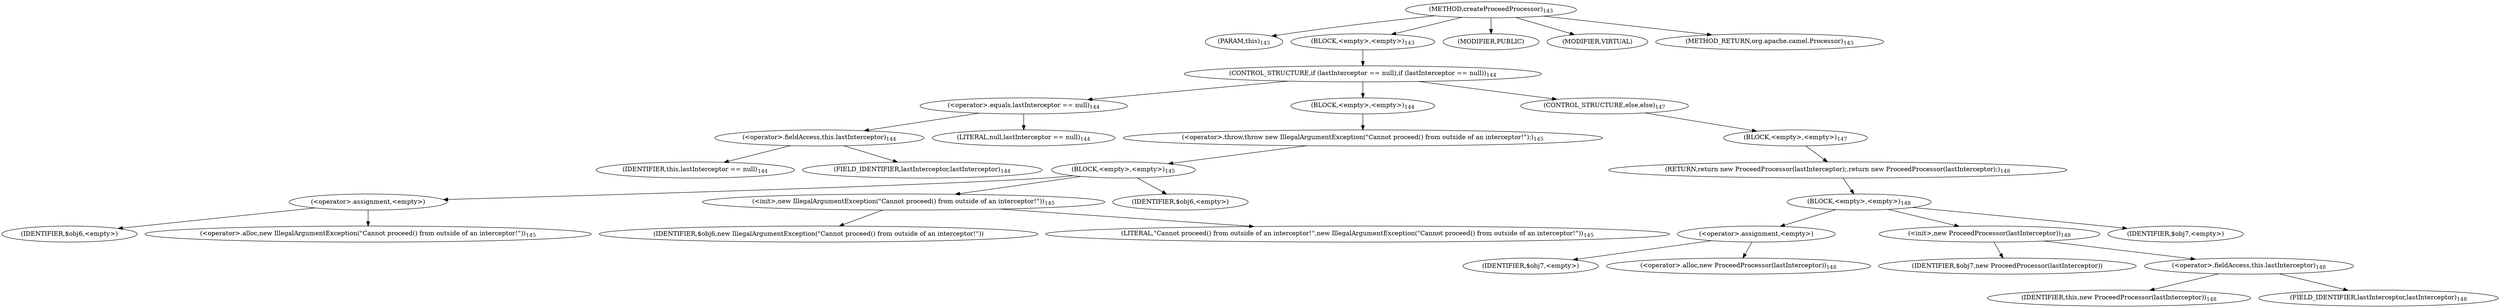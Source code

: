 digraph "createProceedProcessor" {  
"329" [label = <(METHOD,createProceedProcessor)<SUB>143</SUB>> ]
"330" [label = <(PARAM,this)<SUB>143</SUB>> ]
"331" [label = <(BLOCK,&lt;empty&gt;,&lt;empty&gt;)<SUB>143</SUB>> ]
"332" [label = <(CONTROL_STRUCTURE,if (lastInterceptor == null),if (lastInterceptor == null))<SUB>144</SUB>> ]
"333" [label = <(&lt;operator&gt;.equals,lastInterceptor == null)<SUB>144</SUB>> ]
"334" [label = <(&lt;operator&gt;.fieldAccess,this.lastInterceptor)<SUB>144</SUB>> ]
"335" [label = <(IDENTIFIER,this,lastInterceptor == null)<SUB>144</SUB>> ]
"336" [label = <(FIELD_IDENTIFIER,lastInterceptor,lastInterceptor)<SUB>144</SUB>> ]
"337" [label = <(LITERAL,null,lastInterceptor == null)<SUB>144</SUB>> ]
"338" [label = <(BLOCK,&lt;empty&gt;,&lt;empty&gt;)<SUB>144</SUB>> ]
"339" [label = <(&lt;operator&gt;.throw,throw new IllegalArgumentException(&quot;Cannot proceed() from outside of an interceptor!&quot;);)<SUB>145</SUB>> ]
"340" [label = <(BLOCK,&lt;empty&gt;,&lt;empty&gt;)<SUB>145</SUB>> ]
"341" [label = <(&lt;operator&gt;.assignment,&lt;empty&gt;)> ]
"342" [label = <(IDENTIFIER,$obj6,&lt;empty&gt;)> ]
"343" [label = <(&lt;operator&gt;.alloc,new IllegalArgumentException(&quot;Cannot proceed() from outside of an interceptor!&quot;))<SUB>145</SUB>> ]
"344" [label = <(&lt;init&gt;,new IllegalArgumentException(&quot;Cannot proceed() from outside of an interceptor!&quot;))<SUB>145</SUB>> ]
"345" [label = <(IDENTIFIER,$obj6,new IllegalArgumentException(&quot;Cannot proceed() from outside of an interceptor!&quot;))> ]
"346" [label = <(LITERAL,&quot;Cannot proceed() from outside of an interceptor!&quot;,new IllegalArgumentException(&quot;Cannot proceed() from outside of an interceptor!&quot;))<SUB>145</SUB>> ]
"347" [label = <(IDENTIFIER,$obj6,&lt;empty&gt;)> ]
"348" [label = <(CONTROL_STRUCTURE,else,else)<SUB>147</SUB>> ]
"349" [label = <(BLOCK,&lt;empty&gt;,&lt;empty&gt;)<SUB>147</SUB>> ]
"350" [label = <(RETURN,return new ProceedProcessor(lastInterceptor);,return new ProceedProcessor(lastInterceptor);)<SUB>148</SUB>> ]
"351" [label = <(BLOCK,&lt;empty&gt;,&lt;empty&gt;)<SUB>148</SUB>> ]
"352" [label = <(&lt;operator&gt;.assignment,&lt;empty&gt;)> ]
"353" [label = <(IDENTIFIER,$obj7,&lt;empty&gt;)> ]
"354" [label = <(&lt;operator&gt;.alloc,new ProceedProcessor(lastInterceptor))<SUB>148</SUB>> ]
"355" [label = <(&lt;init&gt;,new ProceedProcessor(lastInterceptor))<SUB>148</SUB>> ]
"356" [label = <(IDENTIFIER,$obj7,new ProceedProcessor(lastInterceptor))> ]
"357" [label = <(&lt;operator&gt;.fieldAccess,this.lastInterceptor)<SUB>148</SUB>> ]
"358" [label = <(IDENTIFIER,this,new ProceedProcessor(lastInterceptor))<SUB>148</SUB>> ]
"359" [label = <(FIELD_IDENTIFIER,lastInterceptor,lastInterceptor)<SUB>148</SUB>> ]
"360" [label = <(IDENTIFIER,$obj7,&lt;empty&gt;)> ]
"361" [label = <(MODIFIER,PUBLIC)> ]
"362" [label = <(MODIFIER,VIRTUAL)> ]
"363" [label = <(METHOD_RETURN,org.apache.camel.Processor)<SUB>143</SUB>> ]
  "329" -> "330" 
  "329" -> "331" 
  "329" -> "361" 
  "329" -> "362" 
  "329" -> "363" 
  "331" -> "332" 
  "332" -> "333" 
  "332" -> "338" 
  "332" -> "348" 
  "333" -> "334" 
  "333" -> "337" 
  "334" -> "335" 
  "334" -> "336" 
  "338" -> "339" 
  "339" -> "340" 
  "340" -> "341" 
  "340" -> "344" 
  "340" -> "347" 
  "341" -> "342" 
  "341" -> "343" 
  "344" -> "345" 
  "344" -> "346" 
  "348" -> "349" 
  "349" -> "350" 
  "350" -> "351" 
  "351" -> "352" 
  "351" -> "355" 
  "351" -> "360" 
  "352" -> "353" 
  "352" -> "354" 
  "355" -> "356" 
  "355" -> "357" 
  "357" -> "358" 
  "357" -> "359" 
}
